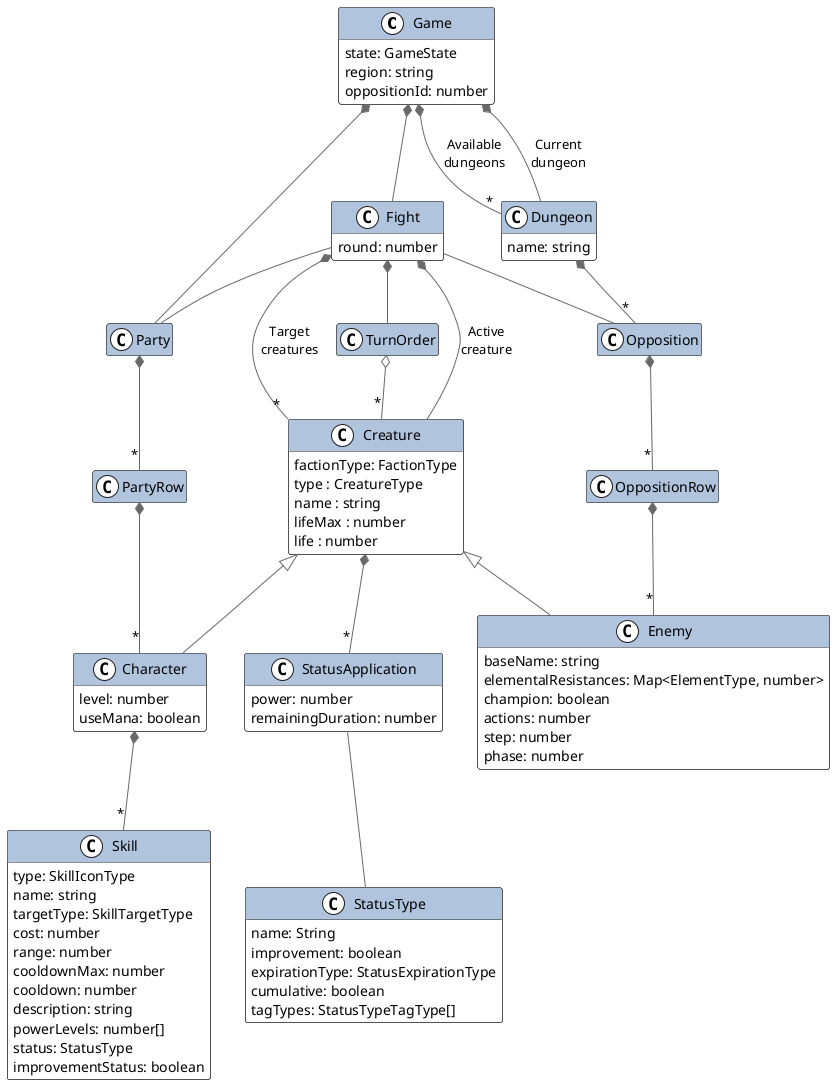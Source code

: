 @startuml

scale 1.0
hide empty methods
hide empty attributes
skinparam arrowColor #DimGray
<style>
spotClass { BackgroundColor white }
</style>
skinparam class {
  BackgroundColor White
  HeaderBackgroundColor LightSteelBlue
}

class Game {
  state: GameState
  region: string
  oppositionId: number
}

class Dungeon {
  name: string
}

class Fight {
  round: number
}

class Creature {
  factionType: FactionType
  type : CreatureType
  name : string
  lifeMax : number
  life : number
}

class StatusApplication {
  power: number
  remainingDuration: number
}

class StatusType {
  name: String
  improvement: boolean
  expirationType: StatusExpirationType
  cumulative: boolean
  tagTypes: StatusTypeTagType[]
}

class Character {
  level: number
  useMana: boolean
}

class Enemy {
  baseName: string
  elementalResistances: Map<ElementType, number>
  champion: boolean
  actions: number
  step: number
  phase: number
}

class Skill {
  type: SkillIconType
  name: string
  targetType: SkillTargetType
  cost: number
  range: number
  cooldownMax: number
  cooldown: number
  description: string
  powerLevels: number[]
  status: StatusType
  improvementStatus: boolean
}

Game *-- "*" Dungeon : "Available\ndungeons"
Game *-- Dungeon : "Current\ndungeon"
Game *-- Fight
Game *-- Party
Dungeon *-- "*" Opposition
Fight -- Party
Fight -- Opposition
Fight *-- TurnOrder
Fight *-- Creature : "Active\ncreature"
Fight *-- "*" Creature : "Target\ncreatures"
TurnOrder o-- "*" Creature
Party *-- "*" PartyRow
PartyRow *-- "*" Character
Opposition *-- "*" OppositionRow
OppositionRow *-- "*" Enemy
Creature *-- "*" StatusApplication
StatusApplication -- StatusType
Creature <|-- Character
Character *-- "*" Skill
Creature <|-- Enemy

@enduml
